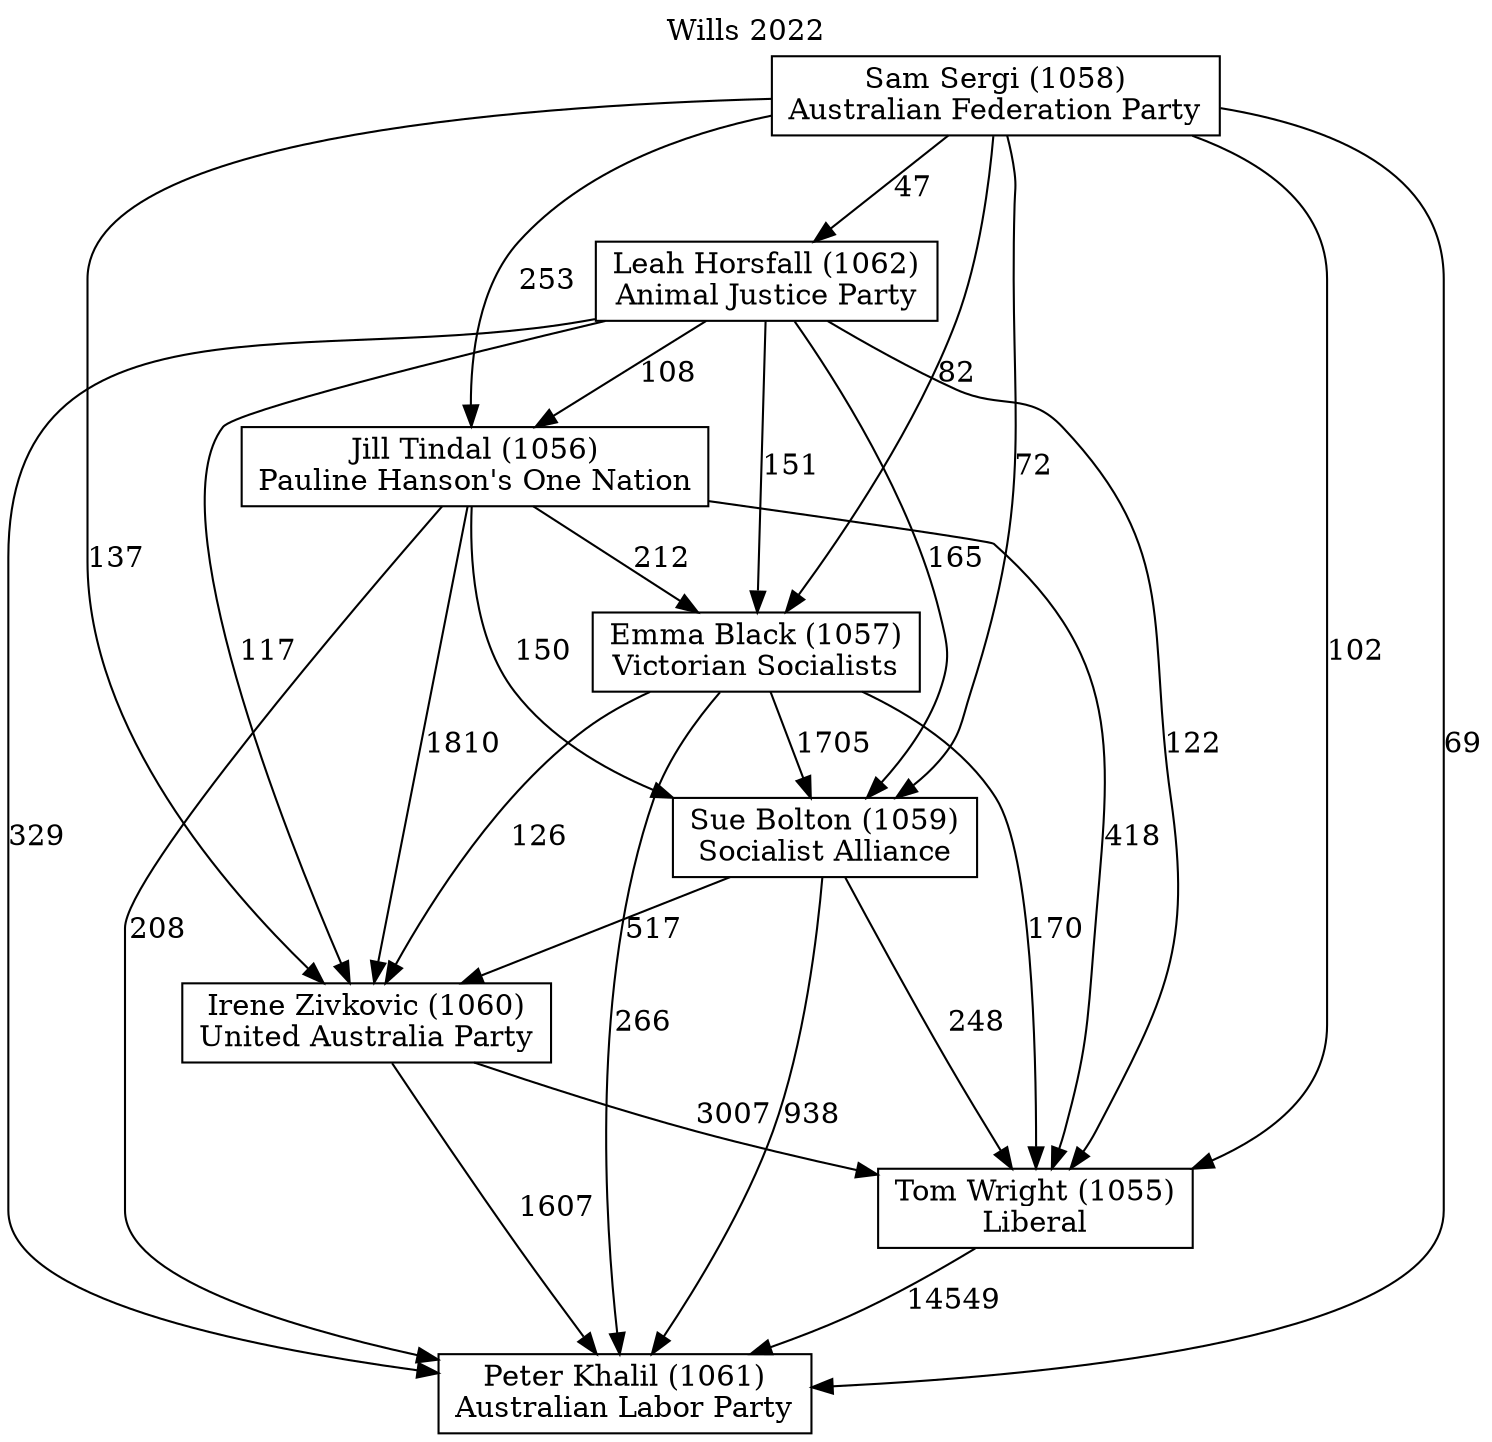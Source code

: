 // House preference flow
digraph "Peter Khalil (1061)_Wills_2022" {
	graph [label="Wills 2022" labelloc=t mclimit=10]
	node [shape=box]
	"Emma Black (1057)" [label="Emma Black (1057)
Victorian Socialists"]
	"Irene Zivkovic (1060)" [label="Irene Zivkovic (1060)
United Australia Party"]
	"Jill Tindal (1056)" [label="Jill Tindal (1056)
Pauline Hanson's One Nation"]
	"Leah Horsfall (1062)" [label="Leah Horsfall (1062)
Animal Justice Party"]
	"Peter Khalil (1061)" [label="Peter Khalil (1061)
Australian Labor Party"]
	"Sam Sergi (1058)" [label="Sam Sergi (1058)
Australian Federation Party"]
	"Sue Bolton (1059)" [label="Sue Bolton (1059)
Socialist Alliance"]
	"Tom Wright (1055)" [label="Tom Wright (1055)
Liberal"]
	"Emma Black (1057)" -> "Irene Zivkovic (1060)" [label=126]
	"Emma Black (1057)" -> "Peter Khalil (1061)" [label=266]
	"Emma Black (1057)" -> "Sue Bolton (1059)" [label=1705]
	"Emma Black (1057)" -> "Tom Wright (1055)" [label=170]
	"Irene Zivkovic (1060)" -> "Peter Khalil (1061)" [label=1607]
	"Irene Zivkovic (1060)" -> "Tom Wright (1055)" [label=3007]
	"Jill Tindal (1056)" -> "Emma Black (1057)" [label=212]
	"Jill Tindal (1056)" -> "Irene Zivkovic (1060)" [label=1810]
	"Jill Tindal (1056)" -> "Peter Khalil (1061)" [label=208]
	"Jill Tindal (1056)" -> "Sue Bolton (1059)" [label=150]
	"Jill Tindal (1056)" -> "Tom Wright (1055)" [label=418]
	"Leah Horsfall (1062)" -> "Emma Black (1057)" [label=151]
	"Leah Horsfall (1062)" -> "Irene Zivkovic (1060)" [label=117]
	"Leah Horsfall (1062)" -> "Jill Tindal (1056)" [label=108]
	"Leah Horsfall (1062)" -> "Peter Khalil (1061)" [label=329]
	"Leah Horsfall (1062)" -> "Sue Bolton (1059)" [label=165]
	"Leah Horsfall (1062)" -> "Tom Wright (1055)" [label=122]
	"Sam Sergi (1058)" -> "Emma Black (1057)" [label=82]
	"Sam Sergi (1058)" -> "Irene Zivkovic (1060)" [label=137]
	"Sam Sergi (1058)" -> "Jill Tindal (1056)" [label=253]
	"Sam Sergi (1058)" -> "Leah Horsfall (1062)" [label=47]
	"Sam Sergi (1058)" -> "Peter Khalil (1061)" [label=69]
	"Sam Sergi (1058)" -> "Sue Bolton (1059)" [label=72]
	"Sam Sergi (1058)" -> "Tom Wright (1055)" [label=102]
	"Sue Bolton (1059)" -> "Irene Zivkovic (1060)" [label=517]
	"Sue Bolton (1059)" -> "Peter Khalil (1061)" [label=938]
	"Sue Bolton (1059)" -> "Tom Wright (1055)" [label=248]
	"Tom Wright (1055)" -> "Peter Khalil (1061)" [label=14549]
}
